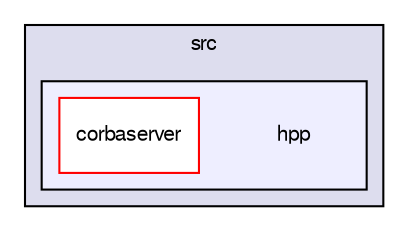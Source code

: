 digraph "hpp" {
  compound=true
  node [ fontsize="10", fontname="FreeSans"];
  edge [ labelfontsize="10", labelfontname="FreeSans"];
  subgraph clusterdir_68267d1309a1af8e8297ef4c3efbcdba {
    graph [ bgcolor="#ddddee", pencolor="black", label="src" fontname="FreeSans", fontsize="10", URL="dir_68267d1309a1af8e8297ef4c3efbcdba.html"]
  subgraph clusterdir_561701c8e79d5dfd48e3536aae5218c5 {
    graph [ bgcolor="#eeeeff", pencolor="black", label="" URL="dir_561701c8e79d5dfd48e3536aae5218c5.html"];
    dir_561701c8e79d5dfd48e3536aae5218c5 [shape=plaintext label="hpp"];
    dir_71f2207da27c7393a818834b424ab3cb [shape=box label="corbaserver" color="red" fillcolor="white" style="filled" URL="dir_71f2207da27c7393a818834b424ab3cb.html"];
  }
  }
}

